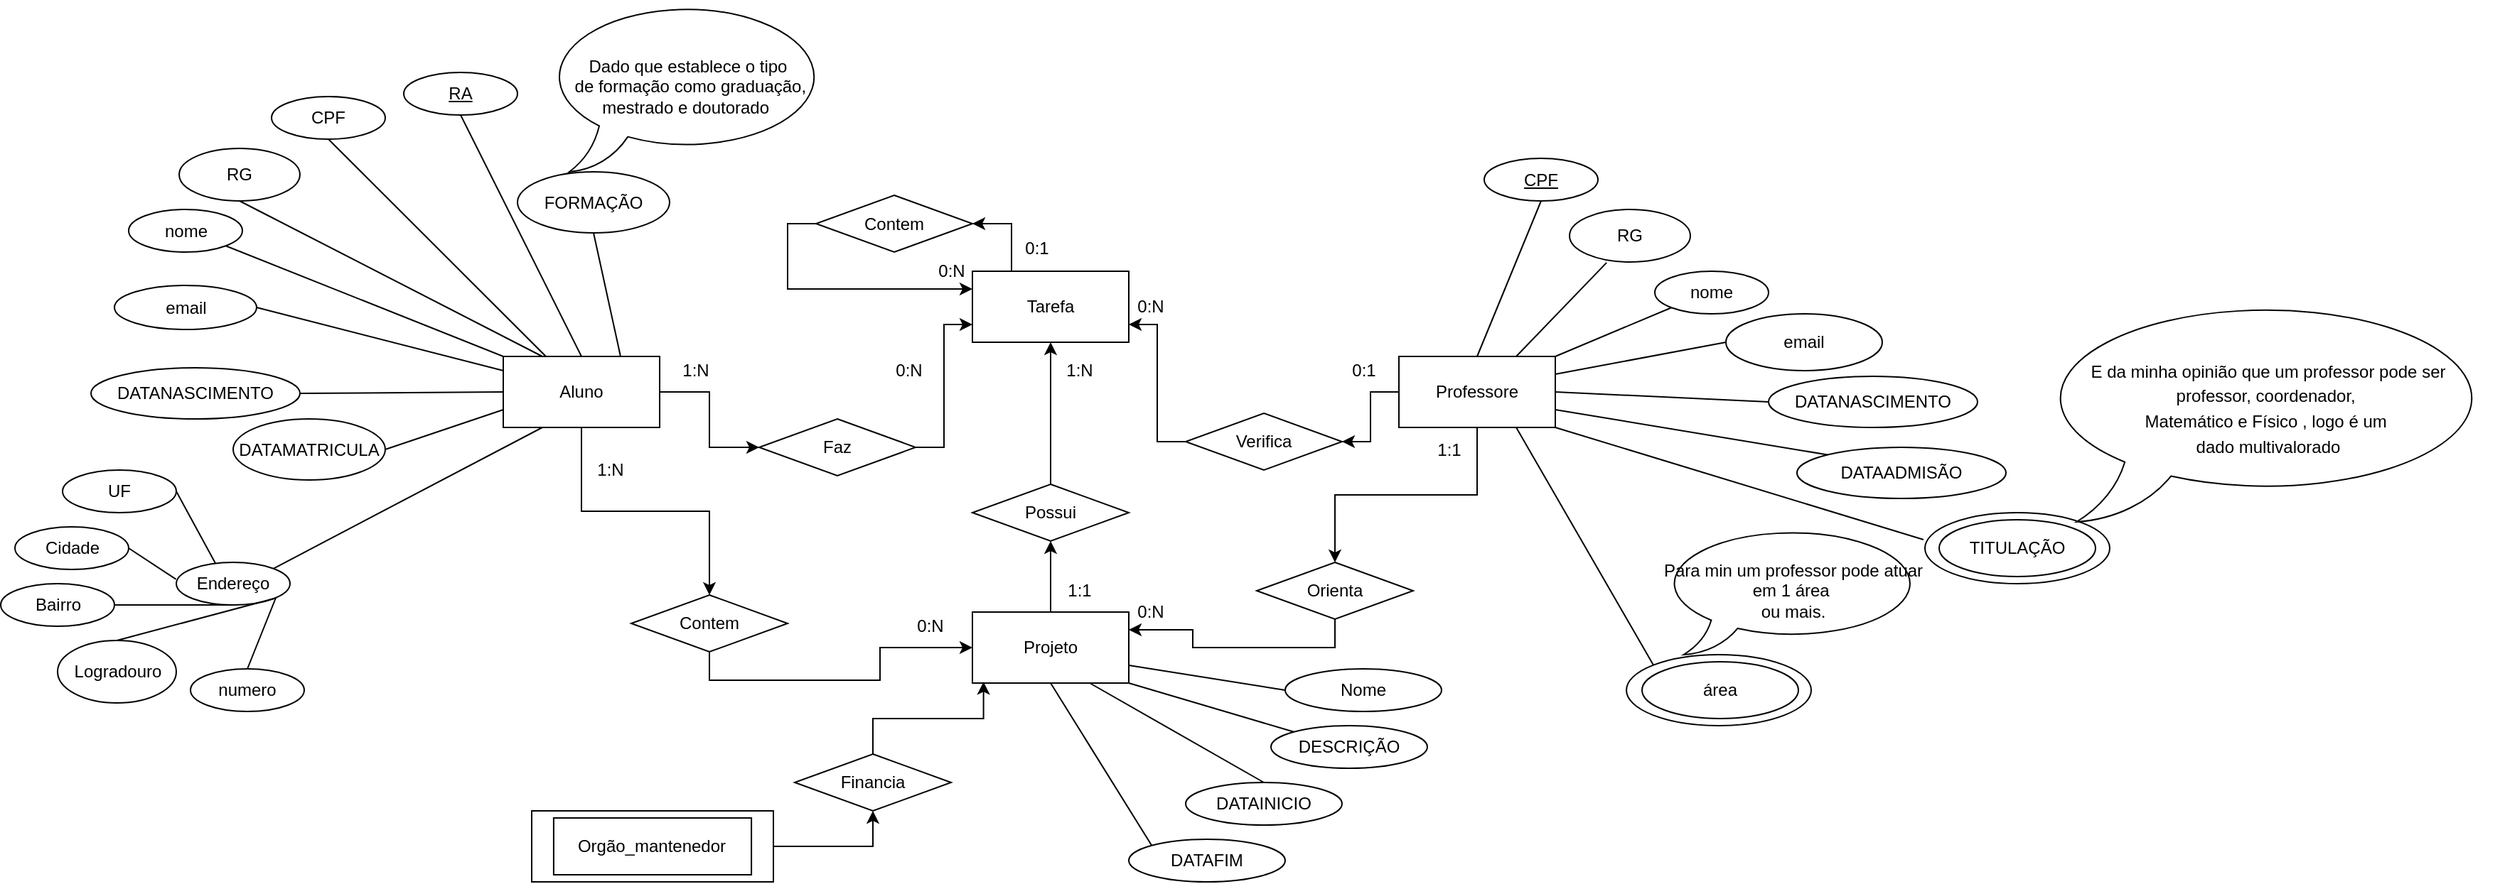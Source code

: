 <mxfile version="12.9.2" type="github">
  <diagram id="1mysd53Gnd4nTqjyurCx" name="Page-1">
    <mxGraphModel dx="1871" dy="1679" grid="1" gridSize="10" guides="1" tooltips="1" connect="1" arrows="1" fold="1" page="1" pageScale="1" pageWidth="850" pageHeight="1100" math="0" shadow="0">
      <root>
        <mxCell id="0" />
        <mxCell id="1" parent="0" />
        <mxCell id="kd50eOP3ocVIhUrG3reN-30" style="edgeStyle=orthogonalEdgeStyle;rounded=0;orthogonalLoop=1;jettySize=auto;html=1;exitX=0.5;exitY=0;exitDx=0;exitDy=0;entryX=0.5;entryY=1;entryDx=0;entryDy=0;" parent="1" source="kd50eOP3ocVIhUrG3reN-1" target="kd50eOP3ocVIhUrG3reN-29" edge="1">
          <mxGeometry relative="1" as="geometry" />
        </mxCell>
        <mxCell id="kd50eOP3ocVIhUrG3reN-1" value="Projeto" style="rounded=0;whiteSpace=wrap;html=1;" parent="1" vertex="1">
          <mxGeometry x="410" y="300" width="110" height="50" as="geometry" />
        </mxCell>
        <mxCell id="kd50eOP3ocVIhUrG3reN-24" style="edgeStyle=orthogonalEdgeStyle;rounded=0;orthogonalLoop=1;jettySize=auto;html=1;exitX=0.5;exitY=1;exitDx=0;exitDy=0;entryX=0.5;entryY=0;entryDx=0;entryDy=0;" parent="1" source="kd50eOP3ocVIhUrG3reN-3" target="kd50eOP3ocVIhUrG3reN-23" edge="1">
          <mxGeometry relative="1" as="geometry">
            <mxPoint x="235" y="190" as="targetPoint" />
          </mxGeometry>
        </mxCell>
        <mxCell id="kd50eOP3ocVIhUrG3reN-42" style="edgeStyle=orthogonalEdgeStyle;rounded=0;orthogonalLoop=1;jettySize=auto;html=1;exitX=1;exitY=0.5;exitDx=0;exitDy=0;entryX=0;entryY=0.5;entryDx=0;entryDy=0;" parent="1" source="kd50eOP3ocVIhUrG3reN-3" target="kd50eOP3ocVIhUrG3reN-39" edge="1">
          <mxGeometry relative="1" as="geometry" />
        </mxCell>
        <mxCell id="kd50eOP3ocVIhUrG3reN-3" value="Aluno" style="rounded=0;whiteSpace=wrap;html=1;" parent="1" vertex="1">
          <mxGeometry x="80" y="120" width="110" height="50" as="geometry" />
        </mxCell>
        <mxCell id="kd50eOP3ocVIhUrG3reN-21" style="edgeStyle=orthogonalEdgeStyle;rounded=0;orthogonalLoop=1;jettySize=auto;html=1;exitX=0.5;exitY=1;exitDx=0;exitDy=0;entryX=0.5;entryY=0;entryDx=0;entryDy=0;" parent="1" source="kd50eOP3ocVIhUrG3reN-4" target="kd50eOP3ocVIhUrG3reN-20" edge="1">
          <mxGeometry relative="1" as="geometry">
            <mxPoint x="775" y="180" as="sourcePoint" />
          </mxGeometry>
        </mxCell>
        <mxCell id="kd50eOP3ocVIhUrG3reN-41" style="edgeStyle=orthogonalEdgeStyle;rounded=0;orthogonalLoop=1;jettySize=auto;html=1;exitX=0;exitY=0.5;exitDx=0;exitDy=0;entryX=1;entryY=0.5;entryDx=0;entryDy=0;" parent="1" source="kd50eOP3ocVIhUrG3reN-4" target="kd50eOP3ocVIhUrG3reN-40" edge="1">
          <mxGeometry relative="1" as="geometry" />
        </mxCell>
        <mxCell id="kd50eOP3ocVIhUrG3reN-4" value="Professore" style="rounded=0;whiteSpace=wrap;html=1;" parent="1" vertex="1">
          <mxGeometry x="710" y="120" width="110" height="50" as="geometry" />
        </mxCell>
        <mxCell id="kd50eOP3ocVIhUrG3reN-15" value="" style="group" parent="1" vertex="1" connectable="0">
          <mxGeometry x="410" y="60" width="110" height="50" as="geometry" />
        </mxCell>
        <mxCell id="kd50eOP3ocVIhUrG3reN-16" value="Tarefa" style="rounded=0;whiteSpace=wrap;html=1;" parent="kd50eOP3ocVIhUrG3reN-15" vertex="1">
          <mxGeometry width="110" height="50" as="geometry" />
        </mxCell>
        <mxCell id="kd50eOP3ocVIhUrG3reN-22" style="edgeStyle=orthogonalEdgeStyle;rounded=0;orthogonalLoop=1;jettySize=auto;html=1;exitX=0.5;exitY=1;exitDx=0;exitDy=0;entryX=1;entryY=0.25;entryDx=0;entryDy=0;" parent="1" source="kd50eOP3ocVIhUrG3reN-20" target="kd50eOP3ocVIhUrG3reN-1" edge="1">
          <mxGeometry relative="1" as="geometry" />
        </mxCell>
        <mxCell id="DxdNHosKMYR6QQF7nd6B-114" value="0:N" style="text;html=1;align=center;verticalAlign=middle;resizable=0;points=[];labelBackgroundColor=#ffffff;" vertex="1" connectable="0" parent="kd50eOP3ocVIhUrG3reN-22">
          <mxGeometry x="0.603" relative="1" as="geometry">
            <mxPoint x="-20.24" y="-12.52" as="offset" />
          </mxGeometry>
        </mxCell>
        <mxCell id="kd50eOP3ocVIhUrG3reN-20" value="Orienta" style="rhombus;whiteSpace=wrap;html=1;" parent="1" vertex="1">
          <mxGeometry x="610" y="265" width="110" height="40" as="geometry" />
        </mxCell>
        <mxCell id="kd50eOP3ocVIhUrG3reN-25" style="edgeStyle=orthogonalEdgeStyle;rounded=0;orthogonalLoop=1;jettySize=auto;html=1;exitX=0.5;exitY=1;exitDx=0;exitDy=0;entryX=0;entryY=0.5;entryDx=0;entryDy=0;" parent="1" source="kd50eOP3ocVIhUrG3reN-23" target="kd50eOP3ocVIhUrG3reN-1" edge="1">
          <mxGeometry relative="1" as="geometry" />
        </mxCell>
        <mxCell id="kd50eOP3ocVIhUrG3reN-23" value="Contem" style="rhombus;whiteSpace=wrap;html=1;" parent="1" vertex="1">
          <mxGeometry x="170" y="288" width="110" height="40" as="geometry" />
        </mxCell>
        <mxCell id="kd50eOP3ocVIhUrG3reN-31" style="edgeStyle=orthogonalEdgeStyle;rounded=0;orthogonalLoop=1;jettySize=auto;html=1;exitX=0.5;exitY=0;exitDx=0;exitDy=0;entryX=0.5;entryY=1;entryDx=0;entryDy=0;" parent="1" source="kd50eOP3ocVIhUrG3reN-29" target="kd50eOP3ocVIhUrG3reN-16" edge="1">
          <mxGeometry relative="1" as="geometry">
            <mxPoint x="465" y="130" as="targetPoint" />
          </mxGeometry>
        </mxCell>
        <mxCell id="kd50eOP3ocVIhUrG3reN-29" value="Possui" style="rhombus;whiteSpace=wrap;html=1;" parent="1" vertex="1">
          <mxGeometry x="410" y="210" width="110" height="40" as="geometry" />
        </mxCell>
        <mxCell id="kd50eOP3ocVIhUrG3reN-37" style="edgeStyle=orthogonalEdgeStyle;rounded=0;orthogonalLoop=1;jettySize=auto;html=1;exitX=0;exitY=0.5;exitDx=0;exitDy=0;entryX=0;entryY=0.25;entryDx=0;entryDy=0;" parent="1" source="kd50eOP3ocVIhUrG3reN-33" target="kd50eOP3ocVIhUrG3reN-16" edge="1">
          <mxGeometry relative="1" as="geometry" />
        </mxCell>
        <mxCell id="kd50eOP3ocVIhUrG3reN-33" value="Contem" style="rhombus;whiteSpace=wrap;html=1;" parent="1" vertex="1">
          <mxGeometry x="300" y="6.5" width="110" height="40" as="geometry" />
        </mxCell>
        <mxCell id="kd50eOP3ocVIhUrG3reN-43" style="edgeStyle=orthogonalEdgeStyle;rounded=0;orthogonalLoop=1;jettySize=auto;html=1;exitX=1;exitY=0.5;exitDx=0;exitDy=0;entryX=0;entryY=0.75;entryDx=0;entryDy=0;" parent="1" source="kd50eOP3ocVIhUrG3reN-39" target="kd50eOP3ocVIhUrG3reN-16" edge="1">
          <mxGeometry relative="1" as="geometry">
            <mxPoint x="410" y="120" as="targetPoint" />
          </mxGeometry>
        </mxCell>
        <mxCell id="kd50eOP3ocVIhUrG3reN-39" value="Faz" style="rhombus;whiteSpace=wrap;html=1;" parent="1" vertex="1">
          <mxGeometry x="260" y="164" width="110" height="40" as="geometry" />
        </mxCell>
        <mxCell id="kd50eOP3ocVIhUrG3reN-44" style="edgeStyle=orthogonalEdgeStyle;rounded=0;orthogonalLoop=1;jettySize=auto;html=1;exitX=0;exitY=0.5;exitDx=0;exitDy=0;entryX=1;entryY=0.75;entryDx=0;entryDy=0;" parent="1" source="kd50eOP3ocVIhUrG3reN-40" target="kd50eOP3ocVIhUrG3reN-16" edge="1">
          <mxGeometry relative="1" as="geometry" />
        </mxCell>
        <mxCell id="kd50eOP3ocVIhUrG3reN-40" value="Verifica" style="rhombus;whiteSpace=wrap;html=1;" parent="1" vertex="1">
          <mxGeometry x="560" y="160" width="110" height="40" as="geometry" />
        </mxCell>
        <mxCell id="wgPbf9IUGAWArEAMorVR-2" value="1:1" style="text;html=1;align=center;verticalAlign=middle;resizable=0;points=[];autosize=1;" parent="1" vertex="1">
          <mxGeometry x="730" y="175.5" width="30" height="20" as="geometry" />
        </mxCell>
        <mxCell id="wgPbf9IUGAWArEAMorVR-6" value="1:N" style="text;html=1;align=center;verticalAlign=middle;resizable=0;points=[];autosize=1;" parent="1" vertex="1">
          <mxGeometry x="470" y="120" width="30" height="20" as="geometry" />
        </mxCell>
        <mxCell id="wgPbf9IUGAWArEAMorVR-8" value="1:1" style="text;html=1;align=center;verticalAlign=middle;resizable=0;points=[];autosize=1;" parent="1" vertex="1">
          <mxGeometry x="470" y="275" width="30" height="20" as="geometry" />
        </mxCell>
        <mxCell id="wgPbf9IUGAWArEAMorVR-9" value="0:N" style="text;html=1;align=center;verticalAlign=middle;resizable=0;points=[];autosize=1;" parent="1" vertex="1">
          <mxGeometry x="520" y="75" width="30" height="20" as="geometry" />
        </mxCell>
        <mxCell id="wgPbf9IUGAWArEAMorVR-10" value="0:1" style="text;html=1;align=center;verticalAlign=middle;resizable=0;points=[];autosize=1;" parent="1" vertex="1">
          <mxGeometry x="670" y="120" width="30" height="20" as="geometry" />
        </mxCell>
        <mxCell id="wgPbf9IUGAWArEAMorVR-15" value="1:N" style="text;html=1;align=center;verticalAlign=middle;resizable=0;points=[];autosize=1;" parent="1" vertex="1">
          <mxGeometry x="140" y="190" width="30" height="20" as="geometry" />
        </mxCell>
        <mxCell id="wgPbf9IUGAWArEAMorVR-16" value="0:N" style="text;html=1;align=center;verticalAlign=middle;resizable=0;points=[];autosize=1;" parent="1" vertex="1">
          <mxGeometry x="365" y="300" width="30" height="20" as="geometry" />
        </mxCell>
        <mxCell id="wgPbf9IUGAWArEAMorVR-18" value="0:N" style="text;html=1;align=center;verticalAlign=middle;resizable=0;points=[];autosize=1;" parent="1" vertex="1">
          <mxGeometry x="350" y="120" width="30" height="20" as="geometry" />
        </mxCell>
        <mxCell id="wgPbf9IUGAWArEAMorVR-19" value="1:N" style="text;html=1;align=center;verticalAlign=middle;resizable=0;points=[];autosize=1;" parent="1" vertex="1">
          <mxGeometry x="200" y="120" width="30" height="20" as="geometry" />
        </mxCell>
        <mxCell id="wgPbf9IUGAWArEAMorVR-21" value="0:N" style="text;html=1;align=center;verticalAlign=middle;resizable=0;points=[];autosize=1;" parent="1" vertex="1">
          <mxGeometry x="380" y="50" width="30" height="20" as="geometry" />
        </mxCell>
        <mxCell id="wgPbf9IUGAWArEAMorVR-25" value="0:1" style="text;html=1;align=center;verticalAlign=middle;resizable=0;points=[];autosize=1;" parent="1" vertex="1">
          <mxGeometry x="440" y="33.5" width="30" height="20" as="geometry" />
        </mxCell>
        <mxCell id="wgPbf9IUGAWArEAMorVR-26" style="edgeStyle=orthogonalEdgeStyle;rounded=0;orthogonalLoop=1;jettySize=auto;html=1;exitX=0.25;exitY=0;exitDx=0;exitDy=0;entryX=1;entryY=0.5;entryDx=0;entryDy=0;" parent="1" source="kd50eOP3ocVIhUrG3reN-16" target="kd50eOP3ocVIhUrG3reN-33" edge="1">
          <mxGeometry relative="1" as="geometry" />
        </mxCell>
        <mxCell id="DxdNHosKMYR6QQF7nd6B-1" value="&lt;u&gt;RA&lt;/u&gt;" style="ellipse;whiteSpace=wrap;html=1;" vertex="1" parent="1">
          <mxGeometry x="10" y="-80" width="80" height="30" as="geometry" />
        </mxCell>
        <mxCell id="DxdNHosKMYR6QQF7nd6B-2" value="" style="group" vertex="1" connectable="0" parent="1">
          <mxGeometry x="100" y="440" width="170" height="50" as="geometry" />
        </mxCell>
        <mxCell id="DxdNHosKMYR6QQF7nd6B-3" value="" style="rounded=0;whiteSpace=wrap;html=1;" vertex="1" parent="DxdNHosKMYR6QQF7nd6B-2">
          <mxGeometry width="170" height="50" as="geometry" />
        </mxCell>
        <mxCell id="DxdNHosKMYR6QQF7nd6B-4" value="&lt;div style=&quot;text-align: justify&quot;&gt;Orgão_mantenedor&lt;/div&gt;" style="rounded=0;whiteSpace=wrap;html=1;" vertex="1" parent="DxdNHosKMYR6QQF7nd6B-2">
          <mxGeometry x="15.455" y="5" width="139.091" height="40" as="geometry" />
        </mxCell>
        <mxCell id="DxdNHosKMYR6QQF7nd6B-7" style="edgeStyle=orthogonalEdgeStyle;rounded=0;orthogonalLoop=1;jettySize=auto;html=1;exitX=0.5;exitY=0;exitDx=0;exitDy=0;entryX=0.071;entryY=0.983;entryDx=0;entryDy=0;entryPerimeter=0;" edge="1" parent="1" source="DxdNHosKMYR6QQF7nd6B-5" target="kd50eOP3ocVIhUrG3reN-1">
          <mxGeometry relative="1" as="geometry">
            <mxPoint x="465" y="370" as="targetPoint" />
          </mxGeometry>
        </mxCell>
        <mxCell id="DxdNHosKMYR6QQF7nd6B-5" value="Financia" style="rhombus;whiteSpace=wrap;html=1;" vertex="1" parent="1">
          <mxGeometry x="285" y="400" width="110" height="40" as="geometry" />
        </mxCell>
        <mxCell id="DxdNHosKMYR6QQF7nd6B-6" style="edgeStyle=orthogonalEdgeStyle;rounded=0;orthogonalLoop=1;jettySize=auto;html=1;exitX=1;exitY=0.5;exitDx=0;exitDy=0;entryX=0.5;entryY=1;entryDx=0;entryDy=0;" edge="1" parent="1" source="DxdNHosKMYR6QQF7nd6B-3" target="DxdNHosKMYR6QQF7nd6B-5">
          <mxGeometry relative="1" as="geometry" />
        </mxCell>
        <mxCell id="DxdNHosKMYR6QQF7nd6B-9" value="nome" style="ellipse;whiteSpace=wrap;html=1;" vertex="1" parent="1">
          <mxGeometry x="-183.5" y="16.5" width="80" height="30" as="geometry" />
        </mxCell>
        <mxCell id="DxdNHosKMYR6QQF7nd6B-10" value="DATANASCIMENTO" style="ellipse;whiteSpace=wrap;html=1;" vertex="1" parent="1">
          <mxGeometry x="-210" y="128" width="147" height="36" as="geometry" />
        </mxCell>
        <mxCell id="DxdNHosKMYR6QQF7nd6B-18" value="" style="endArrow=none;html=1;exitX=0.5;exitY=1;exitDx=0;exitDy=0;" edge="1" parent="1" source="DxdNHosKMYR6QQF7nd6B-1">
          <mxGeometry width="50" height="50" relative="1" as="geometry">
            <mxPoint x="250" y="230" as="sourcePoint" />
            <mxPoint x="135" y="120" as="targetPoint" />
            <Array as="points" />
          </mxGeometry>
        </mxCell>
        <mxCell id="DxdNHosKMYR6QQF7nd6B-19" value="" style="endArrow=none;html=1;exitX=1;exitY=1;exitDx=0;exitDy=0;entryX=0;entryY=0;entryDx=0;entryDy=0;" edge="1" parent="1" source="DxdNHosKMYR6QQF7nd6B-9" target="kd50eOP3ocVIhUrG3reN-3">
          <mxGeometry width="50" height="50" relative="1" as="geometry">
            <mxPoint x="40" y="87.5" as="sourcePoint" />
            <mxPoint x="68" y="152.5" as="targetPoint" />
            <Array as="points" />
          </mxGeometry>
        </mxCell>
        <mxCell id="DxdNHosKMYR6QQF7nd6B-20" value="" style="endArrow=none;html=1;exitX=0;exitY=0.5;exitDx=0;exitDy=0;entryX=1;entryY=0.5;entryDx=0;entryDy=0;" edge="1" parent="1" source="kd50eOP3ocVIhUrG3reN-3" target="DxdNHosKMYR6QQF7nd6B-10">
          <mxGeometry width="50" height="50" relative="1" as="geometry">
            <mxPoint x="68.284" y="100.607" as="sourcePoint" />
            <mxPoint x="90" y="130" as="targetPoint" />
            <Array as="points" />
          </mxGeometry>
        </mxCell>
        <mxCell id="DxdNHosKMYR6QQF7nd6B-21" value="DATAMATRICULA" style="ellipse;whiteSpace=wrap;html=1;" vertex="1" parent="1">
          <mxGeometry x="-110" y="164" width="107" height="43" as="geometry" />
        </mxCell>
        <mxCell id="DxdNHosKMYR6QQF7nd6B-22" value="" style="endArrow=none;html=1;exitX=0;exitY=0.75;exitDx=0;exitDy=0;entryX=1;entryY=0.5;entryDx=0;entryDy=0;" edge="1" parent="1" target="DxdNHosKMYR6QQF7nd6B-21" source="kd50eOP3ocVIhUrG3reN-3">
          <mxGeometry width="50" height="50" relative="1" as="geometry">
            <mxPoint x="80" y="168.5" as="sourcePoint" />
            <mxPoint x="90" y="166" as="targetPoint" />
            <Array as="points" />
          </mxGeometry>
        </mxCell>
        <mxCell id="DxdNHosKMYR6QQF7nd6B-26" value="email" style="ellipse;whiteSpace=wrap;html=1;" vertex="1" parent="1">
          <mxGeometry x="-193.5" y="70" width="100" height="31" as="geometry" />
        </mxCell>
        <mxCell id="DxdNHosKMYR6QQF7nd6B-29" value="" style="endArrow=none;html=1;exitX=1;exitY=0.5;exitDx=0;exitDy=0;" edge="1" parent="1" source="DxdNHosKMYR6QQF7nd6B-26">
          <mxGeometry width="50" height="50" relative="1" as="geometry">
            <mxPoint x="68.284" y="100.607" as="sourcePoint" />
            <mxPoint x="80" y="130" as="targetPoint" />
            <Array as="points" />
          </mxGeometry>
        </mxCell>
        <mxCell id="DxdNHosKMYR6QQF7nd6B-35" value="RG" style="ellipse;whiteSpace=wrap;html=1;" vertex="1" parent="1">
          <mxGeometry x="-148" y="-26.5" width="85" height="37" as="geometry" />
        </mxCell>
        <mxCell id="DxdNHosKMYR6QQF7nd6B-37" value="" style="endArrow=none;html=1;entryX=0.5;entryY=1;entryDx=0;entryDy=0;exitX=0.25;exitY=0;exitDx=0;exitDy=0;" edge="1" parent="1" source="kd50eOP3ocVIhUrG3reN-3" target="DxdNHosKMYR6QQF7nd6B-35">
          <mxGeometry width="50" height="50" relative="1" as="geometry">
            <mxPoint x="290" y="230" as="sourcePoint" />
            <mxPoint x="340" y="180" as="targetPoint" />
          </mxGeometry>
        </mxCell>
        <mxCell id="DxdNHosKMYR6QQF7nd6B-42" value="CPF" style="ellipse;whiteSpace=wrap;html=1;" vertex="1" parent="1">
          <mxGeometry x="-83" y="-63" width="80" height="30" as="geometry" />
        </mxCell>
        <mxCell id="DxdNHosKMYR6QQF7nd6B-43" value="" style="endArrow=none;html=1;entryX=0.5;entryY=1;entryDx=0;entryDy=0;" edge="1" parent="1" source="kd50eOP3ocVIhUrG3reN-3" target="DxdNHosKMYR6QQF7nd6B-42">
          <mxGeometry width="50" height="50" relative="1" as="geometry">
            <mxPoint x="290" y="230" as="sourcePoint" />
            <mxPoint x="340" y="180" as="targetPoint" />
          </mxGeometry>
        </mxCell>
        <mxCell id="DxdNHosKMYR6QQF7nd6B-52" value="Endereço" style="ellipse;whiteSpace=wrap;html=1;" vertex="1" parent="1">
          <mxGeometry x="-150" y="265" width="80" height="30" as="geometry" />
        </mxCell>
        <mxCell id="DxdNHosKMYR6QQF7nd6B-53" value="" style="endArrow=none;html=1;entryX=0.25;entryY=1;entryDx=0;entryDy=0;exitX=1;exitY=0;exitDx=0;exitDy=0;" edge="1" parent="1" source="DxdNHosKMYR6QQF7nd6B-52" target="kd50eOP3ocVIhUrG3reN-3">
          <mxGeometry width="50" height="50" relative="1" as="geometry">
            <mxPoint x="-39" y="149" as="sourcePoint" />
            <mxPoint x="350" y="200" as="targetPoint" />
          </mxGeometry>
        </mxCell>
        <mxCell id="DxdNHosKMYR6QQF7nd6B-54" value="UF" style="ellipse;whiteSpace=wrap;html=1;" vertex="1" parent="1">
          <mxGeometry x="-230" y="200" width="80" height="30" as="geometry" />
        </mxCell>
        <mxCell id="DxdNHosKMYR6QQF7nd6B-55" value="Cidade" style="ellipse;whiteSpace=wrap;html=1;" vertex="1" parent="1">
          <mxGeometry x="-263.5" y="240" width="80" height="30" as="geometry" />
        </mxCell>
        <mxCell id="DxdNHosKMYR6QQF7nd6B-56" value="Logradouro" style="ellipse;whiteSpace=wrap;html=1;" vertex="1" parent="1">
          <mxGeometry x="-233.5" y="320" width="83.5" height="44" as="geometry" />
        </mxCell>
        <mxCell id="DxdNHosKMYR6QQF7nd6B-57" value="Bairro" style="ellipse;whiteSpace=wrap;html=1;" vertex="1" parent="1">
          <mxGeometry x="-273.5" y="280" width="80" height="30" as="geometry" />
        </mxCell>
        <mxCell id="DxdNHosKMYR6QQF7nd6B-60" value="" style="endArrow=none;html=1;exitX=0.5;exitY=0;exitDx=0;exitDy=0;entryX=1;entryY=1;entryDx=0;entryDy=0;" edge="1" parent="1" source="DxdNHosKMYR6QQF7nd6B-56" target="DxdNHosKMYR6QQF7nd6B-52">
          <mxGeometry width="50" height="50" relative="1" as="geometry">
            <mxPoint x="300" y="250" as="sourcePoint" />
            <mxPoint y="260" as="targetPoint" />
          </mxGeometry>
        </mxCell>
        <mxCell id="DxdNHosKMYR6QQF7nd6B-61" value="" style="endArrow=none;html=1;entryX=0.343;entryY=0.017;entryDx=0;entryDy=0;exitX=1;exitY=0.5;exitDx=0;exitDy=0;entryPerimeter=0;" edge="1" parent="1" source="DxdNHosKMYR6QQF7nd6B-54" target="DxdNHosKMYR6QQF7nd6B-52">
          <mxGeometry width="50" height="50" relative="1" as="geometry">
            <mxPoint x="300" y="250" as="sourcePoint" />
            <mxPoint x="350" y="200" as="targetPoint" />
          </mxGeometry>
        </mxCell>
        <mxCell id="DxdNHosKMYR6QQF7nd6B-62" value="" style="endArrow=none;html=1;entryX=0.5;entryY=1;entryDx=0;entryDy=0;exitX=1;exitY=0.5;exitDx=0;exitDy=0;" edge="1" parent="1" source="DxdNHosKMYR6QQF7nd6B-57" target="DxdNHosKMYR6QQF7nd6B-52">
          <mxGeometry width="50" height="50" relative="1" as="geometry">
            <mxPoint x="300" y="250" as="sourcePoint" />
            <mxPoint x="350" y="200" as="targetPoint" />
          </mxGeometry>
        </mxCell>
        <mxCell id="DxdNHosKMYR6QQF7nd6B-63" value="" style="endArrow=none;html=1;entryX=-0.002;entryY=0.398;entryDx=0;entryDy=0;exitX=1;exitY=0.5;exitDx=0;exitDy=0;entryPerimeter=0;" edge="1" parent="1" source="DxdNHosKMYR6QQF7nd6B-55" target="DxdNHosKMYR6QQF7nd6B-52">
          <mxGeometry width="50" height="50" relative="1" as="geometry">
            <mxPoint x="-180" y="255" as="sourcePoint" />
            <mxPoint x="350" y="200" as="targetPoint" />
          </mxGeometry>
        </mxCell>
        <mxCell id="DxdNHosKMYR6QQF7nd6B-70" value="numero" style="ellipse;whiteSpace=wrap;html=1;" vertex="1" parent="1">
          <mxGeometry x="-140" y="340" width="80" height="30" as="geometry" />
        </mxCell>
        <mxCell id="DxdNHosKMYR6QQF7nd6B-71" value="" style="endArrow=none;html=1;exitX=0.5;exitY=0;exitDx=0;exitDy=0;" edge="1" parent="1" source="DxdNHosKMYR6QQF7nd6B-70">
          <mxGeometry width="50" height="50" relative="1" as="geometry">
            <mxPoint x="300" y="250" as="sourcePoint" />
            <mxPoint x="-80" y="290" as="targetPoint" />
          </mxGeometry>
        </mxCell>
        <mxCell id="DxdNHosKMYR6QQF7nd6B-74" value="nome" style="ellipse;whiteSpace=wrap;html=1;" vertex="1" parent="1">
          <mxGeometry x="890" y="60" width="80" height="30" as="geometry" />
        </mxCell>
        <mxCell id="DxdNHosKMYR6QQF7nd6B-75" value="DATANASCIMENTO" style="ellipse;whiteSpace=wrap;html=1;" vertex="1" parent="1">
          <mxGeometry x="970" y="134" width="147" height="36" as="geometry" />
        </mxCell>
        <mxCell id="DxdNHosKMYR6QQF7nd6B-76" value="&lt;div&gt;&lt;span&gt;email&lt;/span&gt;&lt;/div&gt;" style="ellipse;whiteSpace=wrap;html=1;align=center;" vertex="1" parent="1">
          <mxGeometry x="940" y="90" width="110" height="40" as="geometry" />
        </mxCell>
        <mxCell id="DxdNHosKMYR6QQF7nd6B-77" value="RG" style="ellipse;whiteSpace=wrap;html=1;" vertex="1" parent="1">
          <mxGeometry x="830" y="16.5" width="85" height="37" as="geometry" />
        </mxCell>
        <mxCell id="DxdNHosKMYR6QQF7nd6B-78" value="&lt;u&gt;CPF&lt;/u&gt;" style="ellipse;whiteSpace=wrap;html=1;" vertex="1" parent="1">
          <mxGeometry x="770" y="-19.5" width="80" height="30" as="geometry" />
        </mxCell>
        <mxCell id="DxdNHosKMYR6QQF7nd6B-87" value="FORMAÇÃO" style="ellipse;whiteSpace=wrap;html=1;" vertex="1" parent="1">
          <mxGeometry x="90" y="-10" width="107" height="43" as="geometry" />
        </mxCell>
        <mxCell id="DxdNHosKMYR6QQF7nd6B-92" value="&lt;div&gt;&lt;span style=&quot;background-color: rgb(255 , 255 , 255)&quot;&gt;Dado que establece o tipo&lt;/span&gt;&lt;/div&gt;&lt;div&gt;&lt;span style=&quot;background-color: rgb(255 , 255 , 255)&quot;&gt;&amp;nbsp;&lt;/span&gt;&lt;span style=&quot;background-color: rgb(255 , 255 , 255)&quot;&gt;de formação como graduação,&lt;/span&gt;&lt;/div&gt;&lt;span style=&quot;white-space: normal ; background-color: rgb(255 , 255 , 255)&quot;&gt;&lt;div&gt;mestrado e doutorado&amp;nbsp;&lt;/div&gt;&lt;/span&gt;" style="whiteSpace=wrap;html=1;shape=mxgraph.basic.oval_callout;rotation=0;align=center;" vertex="1" parent="1">
          <mxGeometry x="110" y="-130" width="200" height="120" as="geometry" />
        </mxCell>
        <mxCell id="DxdNHosKMYR6QQF7nd6B-96" value="" style="endArrow=none;html=1;strokeColor=#000000;entryX=0.5;entryY=1;entryDx=0;entryDy=0;exitX=0.75;exitY=0;exitDx=0;exitDy=0;" edge="1" parent="1" source="kd50eOP3ocVIhUrG3reN-3" target="DxdNHosKMYR6QQF7nd6B-87">
          <mxGeometry width="50" height="50" relative="1" as="geometry">
            <mxPoint x="160" y="170" as="sourcePoint" />
            <mxPoint x="210" y="120" as="targetPoint" />
          </mxGeometry>
        </mxCell>
        <mxCell id="DxdNHosKMYR6QQF7nd6B-99" value="" style="endArrow=none;html=1;strokeColor=#000000;entryX=0.5;entryY=1;entryDx=0;entryDy=0;exitX=0.5;exitY=0;exitDx=0;exitDy=0;" edge="1" parent="1" source="kd50eOP3ocVIhUrG3reN-4" target="DxdNHosKMYR6QQF7nd6B-78">
          <mxGeometry width="50" height="50" relative="1" as="geometry">
            <mxPoint x="500" y="180" as="sourcePoint" />
            <mxPoint x="550" y="130" as="targetPoint" />
          </mxGeometry>
        </mxCell>
        <mxCell id="DxdNHosKMYR6QQF7nd6B-102" value="DATAADMISÃO" style="ellipse;whiteSpace=wrap;html=1;" vertex="1" parent="1">
          <mxGeometry x="990" y="184" width="147" height="36" as="geometry" />
        </mxCell>
        <mxCell id="DxdNHosKMYR6QQF7nd6B-105" value="" style="endArrow=none;html=1;strokeColor=#000000;entryX=0.307;entryY=1.012;entryDx=0;entryDy=0;entryPerimeter=0;exitX=0.75;exitY=0;exitDx=0;exitDy=0;" edge="1" parent="1" source="kd50eOP3ocVIhUrG3reN-4" target="DxdNHosKMYR6QQF7nd6B-77">
          <mxGeometry width="50" height="50" relative="1" as="geometry">
            <mxPoint x="790" y="180" as="sourcePoint" />
            <mxPoint x="840" y="130" as="targetPoint" />
          </mxGeometry>
        </mxCell>
        <mxCell id="DxdNHosKMYR6QQF7nd6B-107" value="" style="endArrow=none;html=1;strokeColor=#000000;entryX=0;entryY=1;entryDx=0;entryDy=0;exitX=1;exitY=0;exitDx=0;exitDy=0;" edge="1" parent="1" source="kd50eOP3ocVIhUrG3reN-4" target="DxdNHosKMYR6QQF7nd6B-74">
          <mxGeometry width="50" height="50" relative="1" as="geometry">
            <mxPoint x="790" y="180" as="sourcePoint" />
            <mxPoint x="840" y="130" as="targetPoint" />
          </mxGeometry>
        </mxCell>
        <mxCell id="DxdNHosKMYR6QQF7nd6B-108" value="" style="endArrow=none;html=1;strokeColor=#000000;entryX=0;entryY=0.5;entryDx=0;entryDy=0;exitX=1;exitY=0.25;exitDx=0;exitDy=0;" edge="1" parent="1" source="kd50eOP3ocVIhUrG3reN-4" target="DxdNHosKMYR6QQF7nd6B-76">
          <mxGeometry width="50" height="50" relative="1" as="geometry">
            <mxPoint x="790" y="180" as="sourcePoint" />
            <mxPoint x="840" y="130" as="targetPoint" />
          </mxGeometry>
        </mxCell>
        <mxCell id="DxdNHosKMYR6QQF7nd6B-111" value="" style="endArrow=none;html=1;strokeColor=#000000;entryX=0;entryY=0.5;entryDx=0;entryDy=0;exitX=1;exitY=0.5;exitDx=0;exitDy=0;" edge="1" parent="1" source="kd50eOP3ocVIhUrG3reN-4" target="DxdNHosKMYR6QQF7nd6B-75">
          <mxGeometry width="50" height="50" relative="1" as="geometry">
            <mxPoint x="860" y="170" as="sourcePoint" />
            <mxPoint x="840" y="130" as="targetPoint" />
          </mxGeometry>
        </mxCell>
        <mxCell id="DxdNHosKMYR6QQF7nd6B-112" value="" style="endArrow=none;html=1;strokeColor=#000000;entryX=0;entryY=0;entryDx=0;entryDy=0;exitX=1;exitY=0.75;exitDx=0;exitDy=0;" edge="1" parent="1" source="kd50eOP3ocVIhUrG3reN-4" target="DxdNHosKMYR6QQF7nd6B-102">
          <mxGeometry width="50" height="50" relative="1" as="geometry">
            <mxPoint x="790" y="180" as="sourcePoint" />
            <mxPoint x="840" y="130" as="targetPoint" />
          </mxGeometry>
        </mxCell>
        <mxCell id="DxdNHosKMYR6QQF7nd6B-113" style="edgeStyle=none;shape=link;rounded=0;orthogonalLoop=1;jettySize=auto;html=1;exitX=0.5;exitY=1;exitDx=0;exitDy=0;strokeColor=#000000;" edge="1" parent="1" source="DxdNHosKMYR6QQF7nd6B-102" target="DxdNHosKMYR6QQF7nd6B-102">
          <mxGeometry relative="1" as="geometry" />
        </mxCell>
        <mxCell id="DxdNHosKMYR6QQF7nd6B-126" value="" style="ellipse;whiteSpace=wrap;html=1;" vertex="1" parent="1">
          <mxGeometry x="1080" y="230" width="130" height="50" as="geometry" />
        </mxCell>
        <mxCell id="DxdNHosKMYR6QQF7nd6B-130" value="" style="endArrow=none;html=1;strokeColor=#000000;entryX=-0.008;entryY=0.38;entryDx=0;entryDy=0;entryPerimeter=0;exitX=1;exitY=1;exitDx=0;exitDy=0;" edge="1" parent="1" source="kd50eOP3ocVIhUrG3reN-4" target="DxdNHosKMYR6QQF7nd6B-126">
          <mxGeometry width="50" height="50" relative="1" as="geometry">
            <mxPoint x="780" y="280" as="sourcePoint" />
            <mxPoint x="830" y="230" as="targetPoint" />
          </mxGeometry>
        </mxCell>
        <mxCell id="DxdNHosKMYR6QQF7nd6B-131" value="TITULAÇÃO" style="ellipse;whiteSpace=wrap;html=1;" vertex="1" parent="1">
          <mxGeometry x="1090" y="235" width="110" height="40" as="geometry" />
        </mxCell>
        <mxCell id="DxdNHosKMYR6QQF7nd6B-132" value="&lt;p class=&quot;MsoNormal&quot;&gt;&lt;/p&gt;&lt;div&gt;&lt;span style=&quot;background-color: white ; font-family: &amp;#34;helvetica&amp;#34; , sans-serif ; font-size: 9pt&quot;&gt;E da minha opinião que&lt;/span&gt;&lt;span style=&quot;font-size: 9pt ; background-color: white ; font-family: &amp;#34;helvetica&amp;#34; , sans-serif&quot;&gt;&amp;nbsp;um professor pode ser&lt;/span&gt;&lt;/div&gt;&lt;span style=&quot;font-size: 9pt ; line-height: 150% ; font-family: &amp;#34;helvetica&amp;#34; , sans-serif&quot;&gt;&lt;span style=&quot;background: white&quot;&gt;&lt;div&gt;&lt;span style=&quot;font-size: 9pt ; line-height: 150%&quot;&gt;&lt;span&gt;professor, coordenador,&lt;/span&gt;&lt;/span&gt;&lt;span style=&quot;font-size: 9pt ; line-height: 150%&quot;&gt;&amp;nbsp;&lt;/span&gt;&lt;/div&gt;&lt;div&gt;&lt;span style=&quot;font-size: 9pt&quot;&gt;Matemático e Físico , logo é um&amp;nbsp;&lt;/span&gt;&lt;/div&gt;&lt;div&gt;&lt;span style=&quot;font-size: 9pt&quot;&gt;dado multivalorado&lt;/span&gt;&lt;/div&gt;&lt;/span&gt;&lt;/span&gt;&lt;p&gt;&lt;/p&gt;&lt;p class=&quot;MsoNormal&quot; align=&quot;left&quot; style=&quot;text-align: left&quot;&gt;&lt;/p&gt;" style="whiteSpace=wrap;html=1;shape=mxgraph.basic.oval_callout;rotation=0;align=center;" vertex="1" parent="1">
          <mxGeometry x="1160" y="80" width="323" height="156.5" as="geometry" />
        </mxCell>
        <mxCell id="DxdNHosKMYR6QQF7nd6B-134" value="" style="ellipse;whiteSpace=wrap;html=1;" vertex="1" parent="1">
          <mxGeometry x="870" y="330" width="130" height="50" as="geometry" />
        </mxCell>
        <mxCell id="DxdNHosKMYR6QQF7nd6B-135" value="área" style="ellipse;whiteSpace=wrap;html=1;" vertex="1" parent="1">
          <mxGeometry x="881" y="335" width="110" height="40" as="geometry" />
        </mxCell>
        <mxCell id="DxdNHosKMYR6QQF7nd6B-137" value="" style="endArrow=none;html=1;strokeColor=#000000;entryX=0.75;entryY=1;entryDx=0;entryDy=0;exitX=0;exitY=0;exitDx=0;exitDy=0;" edge="1" parent="1" source="DxdNHosKMYR6QQF7nd6B-134" target="kd50eOP3ocVIhUrG3reN-4">
          <mxGeometry width="50" height="50" relative="1" as="geometry">
            <mxPoint x="1030" y="290" as="sourcePoint" />
            <mxPoint x="1080" y="240" as="targetPoint" />
          </mxGeometry>
        </mxCell>
        <mxCell id="DxdNHosKMYR6QQF7nd6B-140" value="Para min um professor pode atuar em 1 área&amp;nbsp;&lt;br&gt;ou mais." style="whiteSpace=wrap;html=1;shape=mxgraph.basic.oval_callout" vertex="1" parent="1">
          <mxGeometry x="895" y="240" width="185" height="90" as="geometry" />
        </mxCell>
        <mxCell id="DxdNHosKMYR6QQF7nd6B-145" value="DATAINICIO" style="ellipse;whiteSpace=wrap;html=1;" vertex="1" parent="1">
          <mxGeometry x="560" y="420" width="110" height="30" as="geometry" />
        </mxCell>
        <mxCell id="DxdNHosKMYR6QQF7nd6B-146" value="DATAFIM" style="ellipse;whiteSpace=wrap;html=1;" vertex="1" parent="1">
          <mxGeometry x="520" y="460" width="110" height="30" as="geometry" />
        </mxCell>
        <mxCell id="DxdNHosKMYR6QQF7nd6B-147" value="DESCRIÇÃO" style="ellipse;whiteSpace=wrap;html=1;" vertex="1" parent="1">
          <mxGeometry x="620" y="380" width="110" height="30" as="geometry" />
        </mxCell>
        <mxCell id="DxdNHosKMYR6QQF7nd6B-148" value="Nome" style="ellipse;whiteSpace=wrap;html=1;" vertex="1" parent="1">
          <mxGeometry x="630" y="340" width="110" height="30" as="geometry" />
        </mxCell>
        <mxCell id="DxdNHosKMYR6QQF7nd6B-149" value="" style="endArrow=none;html=1;strokeColor=#000000;entryX=0;entryY=0.5;entryDx=0;entryDy=0;exitX=1;exitY=0.75;exitDx=0;exitDy=0;" edge="1" parent="1" source="kd50eOP3ocVIhUrG3reN-1" target="DxdNHosKMYR6QQF7nd6B-148">
          <mxGeometry width="50" height="50" relative="1" as="geometry">
            <mxPoint x="350" y="220" as="sourcePoint" />
            <mxPoint x="400" y="170" as="targetPoint" />
          </mxGeometry>
        </mxCell>
        <mxCell id="DxdNHosKMYR6QQF7nd6B-150" value="" style="endArrow=none;html=1;strokeColor=#000000;entryX=0;entryY=0;entryDx=0;entryDy=0;exitX=1;exitY=1;exitDx=0;exitDy=0;" edge="1" parent="1" source="kd50eOP3ocVIhUrG3reN-1" target="DxdNHosKMYR6QQF7nd6B-147">
          <mxGeometry width="50" height="50" relative="1" as="geometry">
            <mxPoint x="350" y="220" as="sourcePoint" />
            <mxPoint x="400" y="170" as="targetPoint" />
          </mxGeometry>
        </mxCell>
        <mxCell id="DxdNHosKMYR6QQF7nd6B-151" value="" style="endArrow=none;html=1;strokeColor=#000000;entryX=0.5;entryY=0;entryDx=0;entryDy=0;exitX=0.75;exitY=1;exitDx=0;exitDy=0;" edge="1" parent="1" source="kd50eOP3ocVIhUrG3reN-1" target="DxdNHosKMYR6QQF7nd6B-145">
          <mxGeometry width="50" height="50" relative="1" as="geometry">
            <mxPoint x="350" y="220" as="sourcePoint" />
            <mxPoint x="400" y="170" as="targetPoint" />
          </mxGeometry>
        </mxCell>
        <mxCell id="DxdNHosKMYR6QQF7nd6B-152" value="" style="endArrow=none;html=1;strokeColor=#000000;entryX=0;entryY=0;entryDx=0;entryDy=0;exitX=0.5;exitY=1;exitDx=0;exitDy=0;" edge="1" parent="1" source="kd50eOP3ocVIhUrG3reN-1" target="DxdNHosKMYR6QQF7nd6B-146">
          <mxGeometry width="50" height="50" relative="1" as="geometry">
            <mxPoint x="350" y="220" as="sourcePoint" />
            <mxPoint x="400" y="170" as="targetPoint" />
          </mxGeometry>
        </mxCell>
      </root>
    </mxGraphModel>
  </diagram>
</mxfile>
